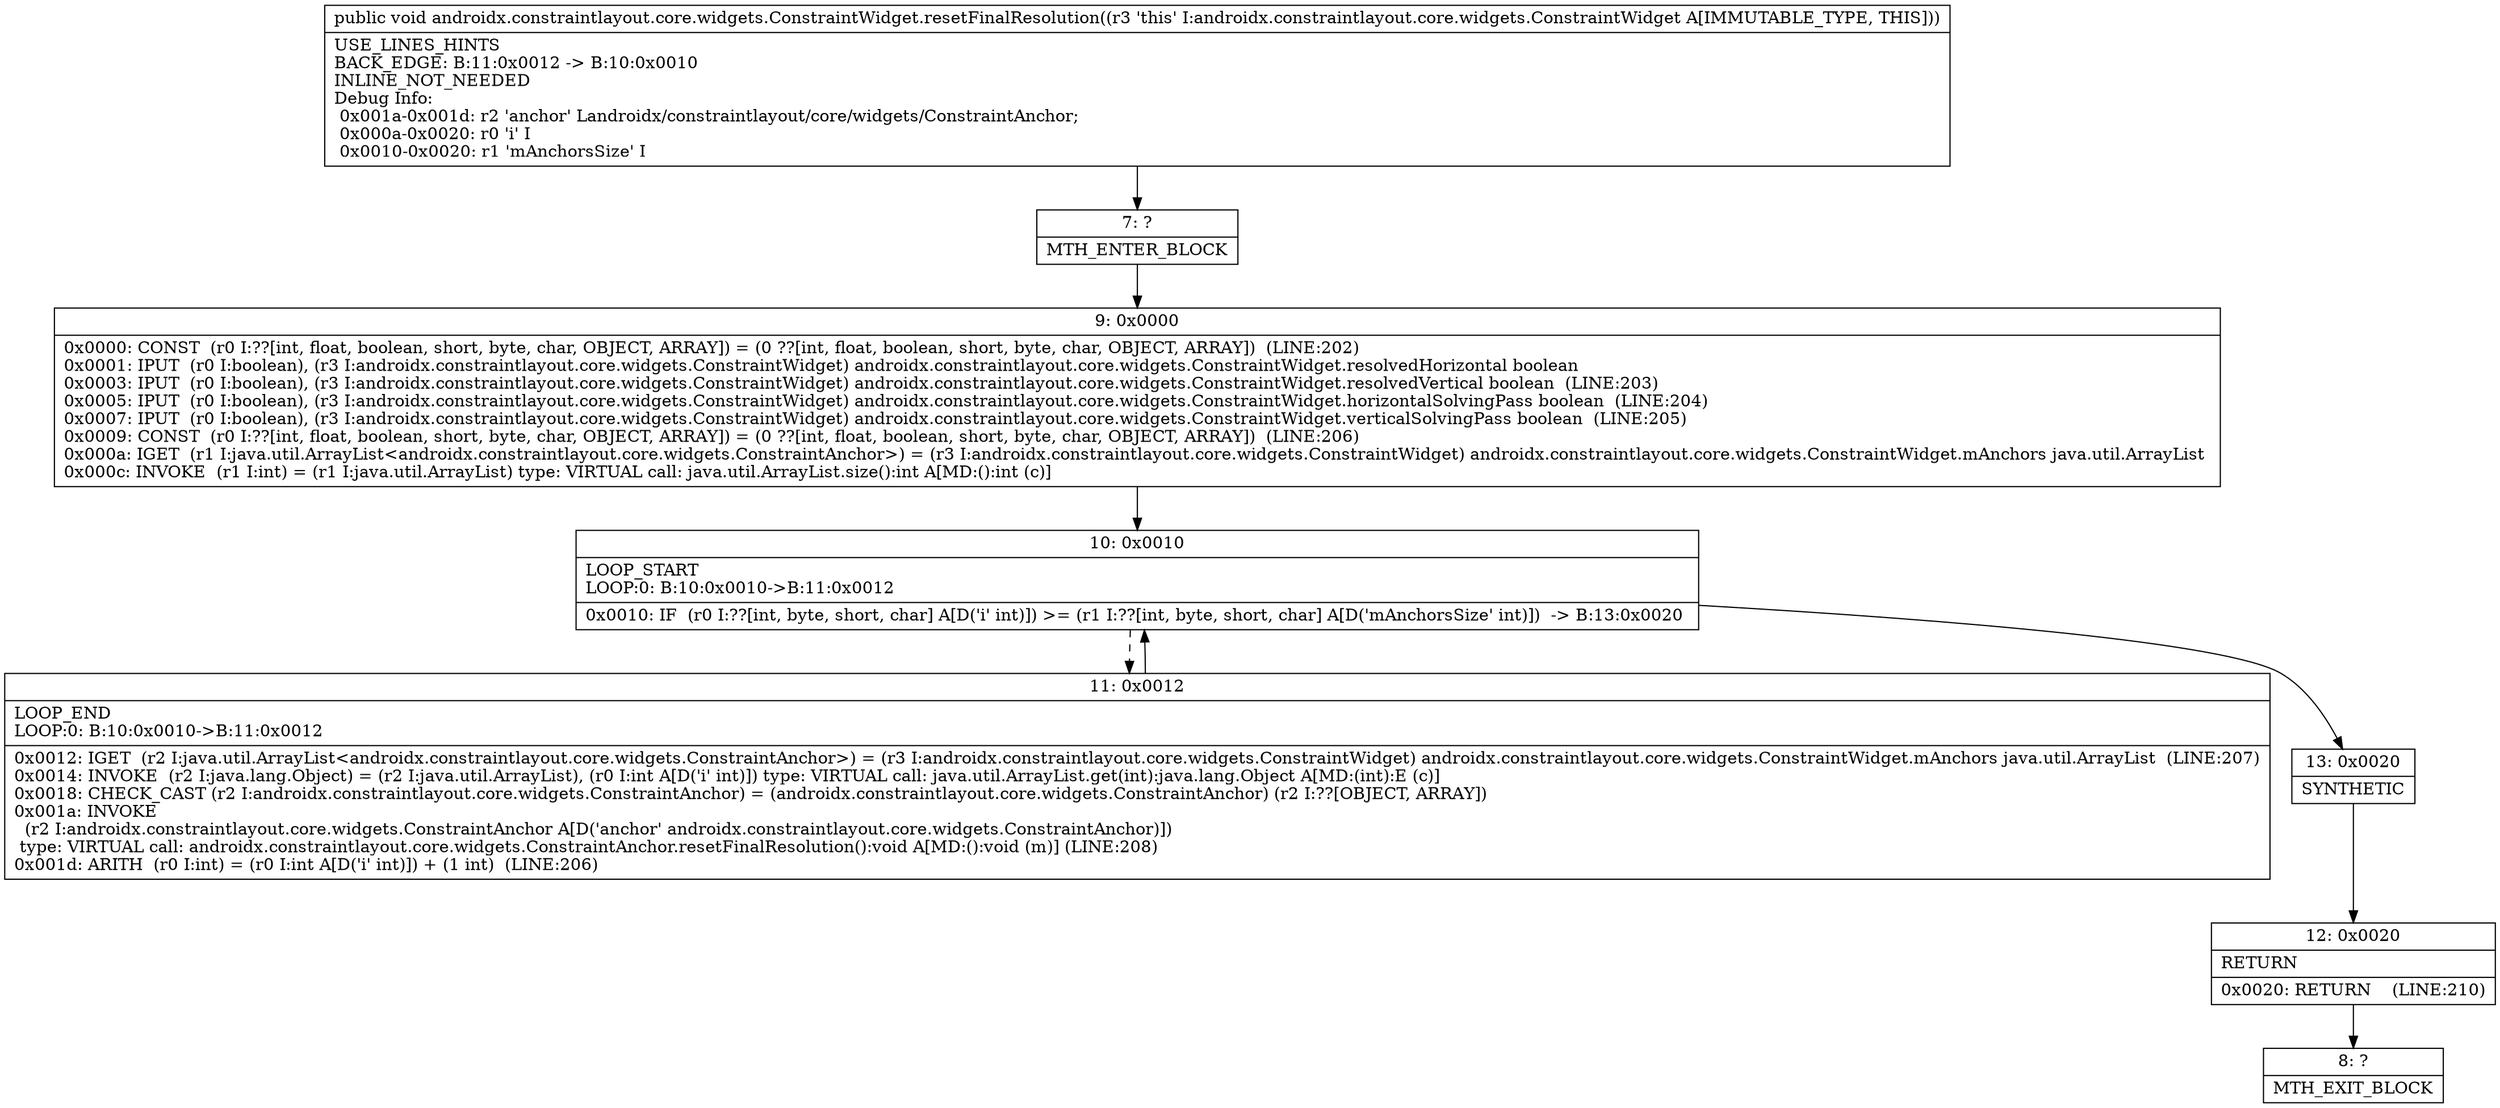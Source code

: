 digraph "CFG forandroidx.constraintlayout.core.widgets.ConstraintWidget.resetFinalResolution()V" {
Node_7 [shape=record,label="{7\:\ ?|MTH_ENTER_BLOCK\l}"];
Node_9 [shape=record,label="{9\:\ 0x0000|0x0000: CONST  (r0 I:??[int, float, boolean, short, byte, char, OBJECT, ARRAY]) = (0 ??[int, float, boolean, short, byte, char, OBJECT, ARRAY])  (LINE:202)\l0x0001: IPUT  (r0 I:boolean), (r3 I:androidx.constraintlayout.core.widgets.ConstraintWidget) androidx.constraintlayout.core.widgets.ConstraintWidget.resolvedHorizontal boolean \l0x0003: IPUT  (r0 I:boolean), (r3 I:androidx.constraintlayout.core.widgets.ConstraintWidget) androidx.constraintlayout.core.widgets.ConstraintWidget.resolvedVertical boolean  (LINE:203)\l0x0005: IPUT  (r0 I:boolean), (r3 I:androidx.constraintlayout.core.widgets.ConstraintWidget) androidx.constraintlayout.core.widgets.ConstraintWidget.horizontalSolvingPass boolean  (LINE:204)\l0x0007: IPUT  (r0 I:boolean), (r3 I:androidx.constraintlayout.core.widgets.ConstraintWidget) androidx.constraintlayout.core.widgets.ConstraintWidget.verticalSolvingPass boolean  (LINE:205)\l0x0009: CONST  (r0 I:??[int, float, boolean, short, byte, char, OBJECT, ARRAY]) = (0 ??[int, float, boolean, short, byte, char, OBJECT, ARRAY])  (LINE:206)\l0x000a: IGET  (r1 I:java.util.ArrayList\<androidx.constraintlayout.core.widgets.ConstraintAnchor\>) = (r3 I:androidx.constraintlayout.core.widgets.ConstraintWidget) androidx.constraintlayout.core.widgets.ConstraintWidget.mAnchors java.util.ArrayList \l0x000c: INVOKE  (r1 I:int) = (r1 I:java.util.ArrayList) type: VIRTUAL call: java.util.ArrayList.size():int A[MD:():int (c)]\l}"];
Node_10 [shape=record,label="{10\:\ 0x0010|LOOP_START\lLOOP:0: B:10:0x0010\-\>B:11:0x0012\l|0x0010: IF  (r0 I:??[int, byte, short, char] A[D('i' int)]) \>= (r1 I:??[int, byte, short, char] A[D('mAnchorsSize' int)])  \-\> B:13:0x0020 \l}"];
Node_11 [shape=record,label="{11\:\ 0x0012|LOOP_END\lLOOP:0: B:10:0x0010\-\>B:11:0x0012\l|0x0012: IGET  (r2 I:java.util.ArrayList\<androidx.constraintlayout.core.widgets.ConstraintAnchor\>) = (r3 I:androidx.constraintlayout.core.widgets.ConstraintWidget) androidx.constraintlayout.core.widgets.ConstraintWidget.mAnchors java.util.ArrayList  (LINE:207)\l0x0014: INVOKE  (r2 I:java.lang.Object) = (r2 I:java.util.ArrayList), (r0 I:int A[D('i' int)]) type: VIRTUAL call: java.util.ArrayList.get(int):java.lang.Object A[MD:(int):E (c)]\l0x0018: CHECK_CAST (r2 I:androidx.constraintlayout.core.widgets.ConstraintAnchor) = (androidx.constraintlayout.core.widgets.ConstraintAnchor) (r2 I:??[OBJECT, ARRAY]) \l0x001a: INVOKE  \l  (r2 I:androidx.constraintlayout.core.widgets.ConstraintAnchor A[D('anchor' androidx.constraintlayout.core.widgets.ConstraintAnchor)])\l type: VIRTUAL call: androidx.constraintlayout.core.widgets.ConstraintAnchor.resetFinalResolution():void A[MD:():void (m)] (LINE:208)\l0x001d: ARITH  (r0 I:int) = (r0 I:int A[D('i' int)]) + (1 int)  (LINE:206)\l}"];
Node_13 [shape=record,label="{13\:\ 0x0020|SYNTHETIC\l}"];
Node_12 [shape=record,label="{12\:\ 0x0020|RETURN\l|0x0020: RETURN    (LINE:210)\l}"];
Node_8 [shape=record,label="{8\:\ ?|MTH_EXIT_BLOCK\l}"];
MethodNode[shape=record,label="{public void androidx.constraintlayout.core.widgets.ConstraintWidget.resetFinalResolution((r3 'this' I:androidx.constraintlayout.core.widgets.ConstraintWidget A[IMMUTABLE_TYPE, THIS]))  | USE_LINES_HINTS\lBACK_EDGE: B:11:0x0012 \-\> B:10:0x0010\lINLINE_NOT_NEEDED\lDebug Info:\l  0x001a\-0x001d: r2 'anchor' Landroidx\/constraintlayout\/core\/widgets\/ConstraintAnchor;\l  0x000a\-0x0020: r0 'i' I\l  0x0010\-0x0020: r1 'mAnchorsSize' I\l}"];
MethodNode -> Node_7;Node_7 -> Node_9;
Node_9 -> Node_10;
Node_10 -> Node_11[style=dashed];
Node_10 -> Node_13;
Node_11 -> Node_10;
Node_13 -> Node_12;
Node_12 -> Node_8;
}

